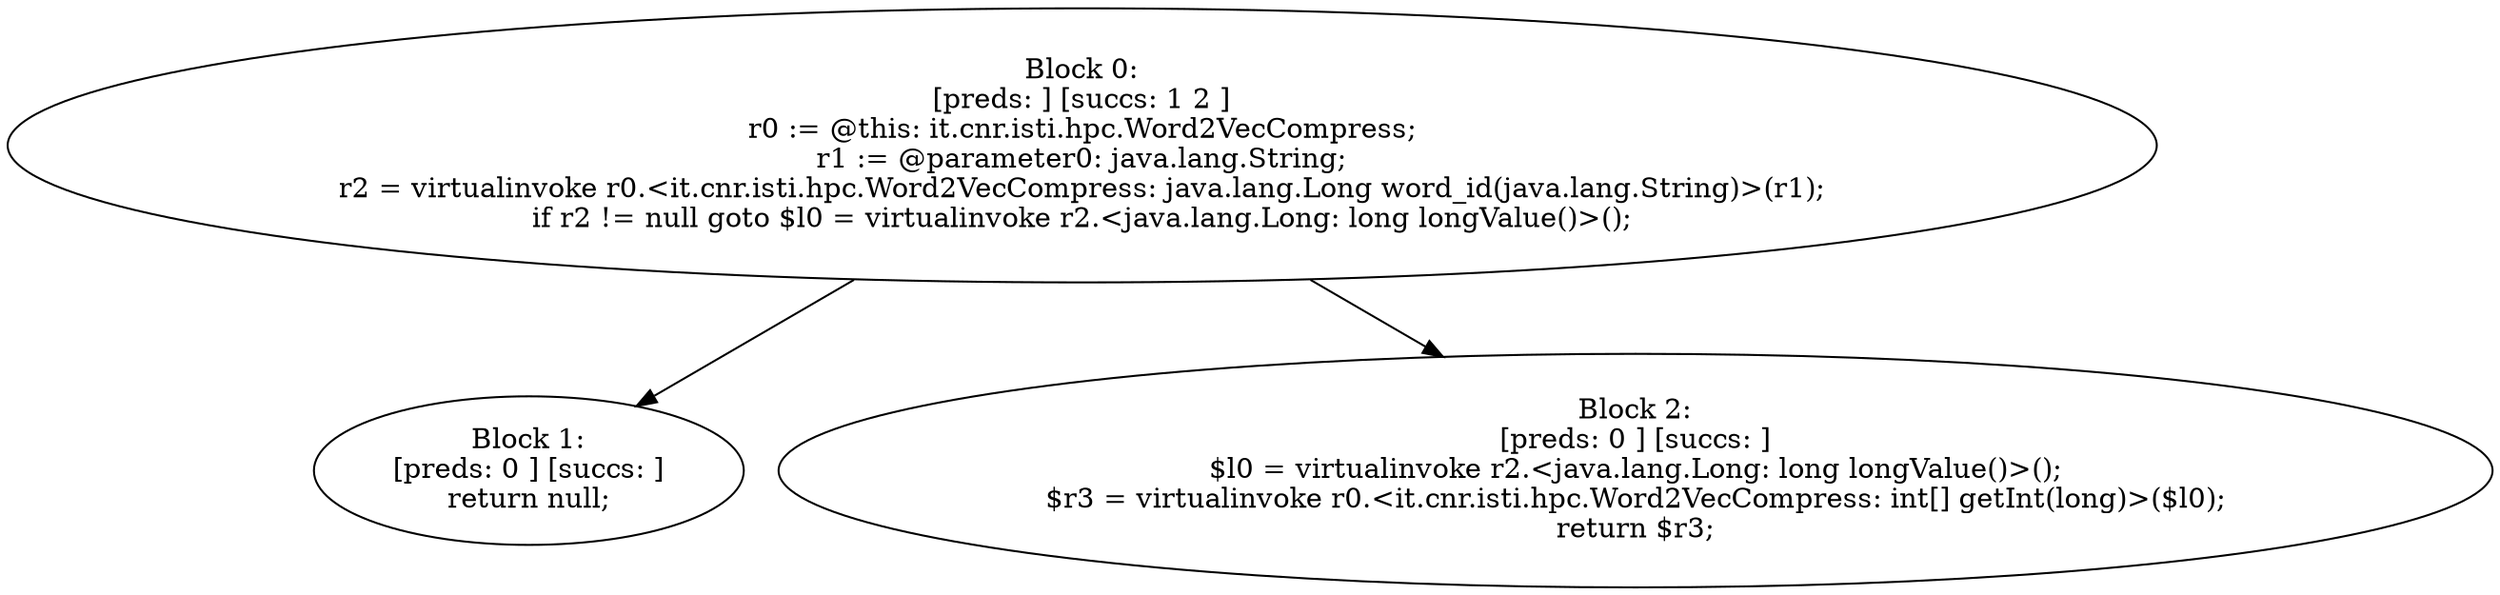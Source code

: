 digraph "unitGraph" {
    "Block 0:
[preds: ] [succs: 1 2 ]
r0 := @this: it.cnr.isti.hpc.Word2VecCompress;
r1 := @parameter0: java.lang.String;
r2 = virtualinvoke r0.<it.cnr.isti.hpc.Word2VecCompress: java.lang.Long word_id(java.lang.String)>(r1);
if r2 != null goto $l0 = virtualinvoke r2.<java.lang.Long: long longValue()>();
"
    "Block 1:
[preds: 0 ] [succs: ]
return null;
"
    "Block 2:
[preds: 0 ] [succs: ]
$l0 = virtualinvoke r2.<java.lang.Long: long longValue()>();
$r3 = virtualinvoke r0.<it.cnr.isti.hpc.Word2VecCompress: int[] getInt(long)>($l0);
return $r3;
"
    "Block 0:
[preds: ] [succs: 1 2 ]
r0 := @this: it.cnr.isti.hpc.Word2VecCompress;
r1 := @parameter0: java.lang.String;
r2 = virtualinvoke r0.<it.cnr.isti.hpc.Word2VecCompress: java.lang.Long word_id(java.lang.String)>(r1);
if r2 != null goto $l0 = virtualinvoke r2.<java.lang.Long: long longValue()>();
"->"Block 1:
[preds: 0 ] [succs: ]
return null;
";
    "Block 0:
[preds: ] [succs: 1 2 ]
r0 := @this: it.cnr.isti.hpc.Word2VecCompress;
r1 := @parameter0: java.lang.String;
r2 = virtualinvoke r0.<it.cnr.isti.hpc.Word2VecCompress: java.lang.Long word_id(java.lang.String)>(r1);
if r2 != null goto $l0 = virtualinvoke r2.<java.lang.Long: long longValue()>();
"->"Block 2:
[preds: 0 ] [succs: ]
$l0 = virtualinvoke r2.<java.lang.Long: long longValue()>();
$r3 = virtualinvoke r0.<it.cnr.isti.hpc.Word2VecCompress: int[] getInt(long)>($l0);
return $r3;
";
}
